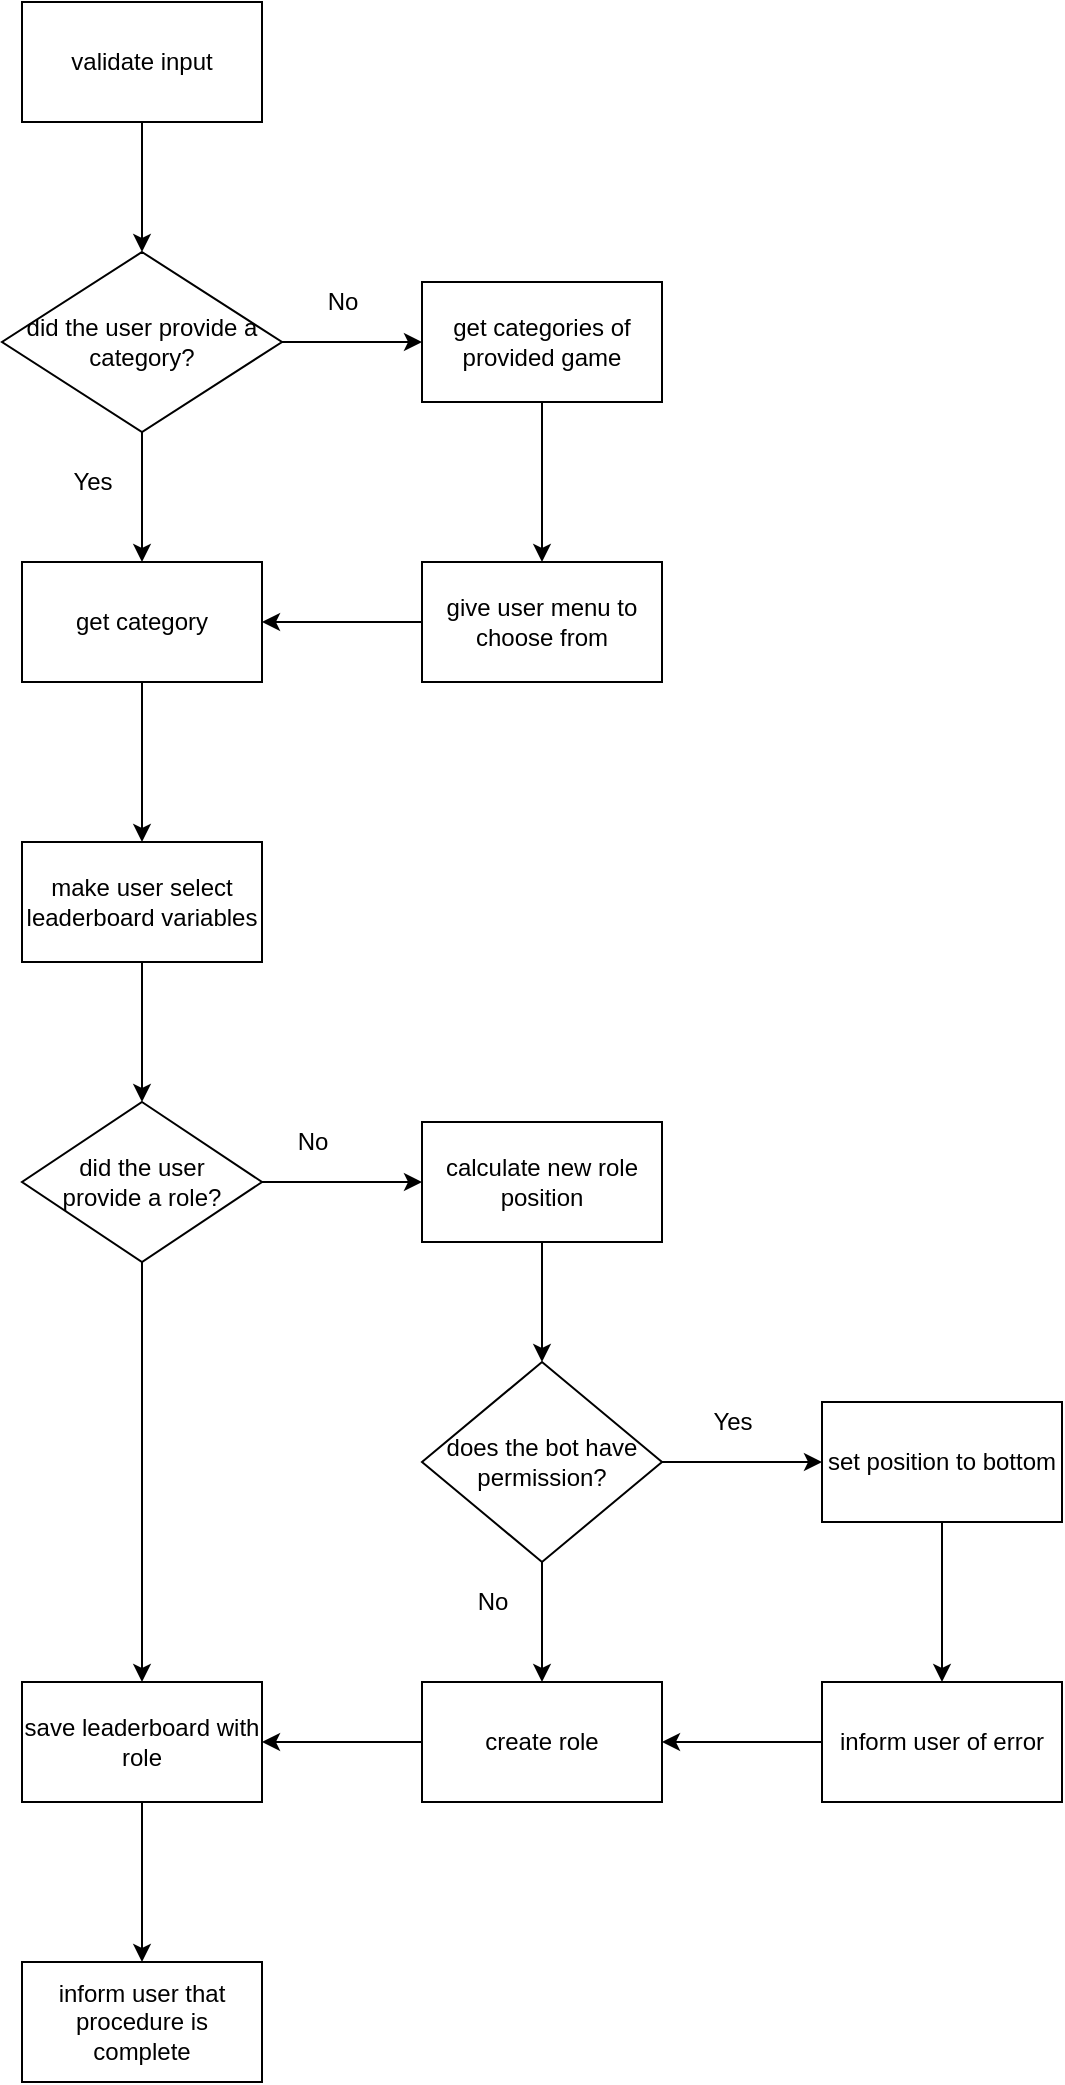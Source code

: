<mxfile>
    <diagram id="SEuTga2kHwQlcDlWTMwf" name="Page-1">
        <mxGraphModel dx="804" dy="305" grid="1" gridSize="10" guides="1" tooltips="1" connect="1" arrows="1" fold="1" page="1" pageScale="1" pageWidth="850" pageHeight="1100" math="0" shadow="0">
            <root>
                <mxCell id="0"/>
                <mxCell id="1" parent="0"/>
                <mxCell id="4" value="" style="edgeStyle=none;html=1;" edge="1" parent="1" source="2" target="15">
                    <mxGeometry relative="1" as="geometry">
                        <mxPoint x="410" y="250" as="targetPoint"/>
                    </mxGeometry>
                </mxCell>
                <mxCell id="2" value="validate input" style="whiteSpace=wrap;html=1;" vertex="1" parent="1">
                    <mxGeometry x="350" y="130" width="120" height="60" as="geometry"/>
                </mxCell>
                <mxCell id="6" value="" style="edgeStyle=none;html=1;exitX=1;exitY=0.5;exitDx=0;exitDy=0;" edge="1" parent="1" source="15" target="5">
                    <mxGeometry relative="1" as="geometry">
                        <mxPoint x="470" y="300" as="sourcePoint"/>
                    </mxGeometry>
                </mxCell>
                <mxCell id="12" value="" style="edgeStyle=none;html=1;exitX=0.5;exitY=1;exitDx=0;exitDy=0;" edge="1" parent="1" source="15" target="10">
                    <mxGeometry relative="1" as="geometry">
                        <mxPoint x="410" y="330" as="sourcePoint"/>
                    </mxGeometry>
                </mxCell>
                <mxCell id="9" value="" style="edgeStyle=none;html=1;" edge="1" parent="1" source="5" target="8">
                    <mxGeometry relative="1" as="geometry"/>
                </mxCell>
                <mxCell id="5" value="get categories of provided game" style="whiteSpace=wrap;html=1;" vertex="1" parent="1">
                    <mxGeometry x="550" y="270" width="120" height="60" as="geometry"/>
                </mxCell>
                <mxCell id="7" value="No" style="text;html=1;resizable=0;autosize=1;align=center;verticalAlign=middle;points=[];fillColor=none;strokeColor=none;rounded=0;" vertex="1" parent="1">
                    <mxGeometry x="495" y="270" width="30" height="20" as="geometry"/>
                </mxCell>
                <mxCell id="11" value="" style="edgeStyle=none;html=1;" edge="1" parent="1" source="8" target="10">
                    <mxGeometry relative="1" as="geometry"/>
                </mxCell>
                <mxCell id="8" value="give user menu to choose from" style="whiteSpace=wrap;html=1;" vertex="1" parent="1">
                    <mxGeometry x="550" y="410" width="120" height="60" as="geometry"/>
                </mxCell>
                <mxCell id="17" value="" style="edgeStyle=none;html=1;" edge="1" parent="1" source="10" target="16">
                    <mxGeometry relative="1" as="geometry"/>
                </mxCell>
                <mxCell id="10" value="get category" style="whiteSpace=wrap;html=1;" vertex="1" parent="1">
                    <mxGeometry x="350" y="410" width="120" height="60" as="geometry"/>
                </mxCell>
                <mxCell id="13" value="Yes" style="text;html=1;resizable=0;autosize=1;align=center;verticalAlign=middle;points=[];fillColor=none;strokeColor=none;rounded=0;" vertex="1" parent="1">
                    <mxGeometry x="370" y="360" width="30" height="20" as="geometry"/>
                </mxCell>
                <mxCell id="15" value="&lt;span&gt;did the user provide a category?&lt;/span&gt;" style="rhombus;whiteSpace=wrap;html=1;" vertex="1" parent="1">
                    <mxGeometry x="340" y="255" width="140" height="90" as="geometry"/>
                </mxCell>
                <mxCell id="21" value="" style="edgeStyle=none;html=1;" edge="1" parent="1" source="16" target="20">
                    <mxGeometry relative="1" as="geometry"/>
                </mxCell>
                <mxCell id="16" value="make user select leaderboard variables" style="whiteSpace=wrap;html=1;" vertex="1" parent="1">
                    <mxGeometry x="350" y="550" width="120" height="60" as="geometry"/>
                </mxCell>
                <mxCell id="23" value="" style="edgeStyle=none;html=1;" edge="1" parent="1" source="20" target="22">
                    <mxGeometry relative="1" as="geometry"/>
                </mxCell>
                <mxCell id="37" value="" style="edgeStyle=none;html=1;" edge="1" parent="1" source="20" target="36">
                    <mxGeometry relative="1" as="geometry"/>
                </mxCell>
                <mxCell id="20" value="did the user&lt;br&gt;provide a role?" style="rhombus;whiteSpace=wrap;html=1;" vertex="1" parent="1">
                    <mxGeometry x="350" y="680" width="120" height="80" as="geometry"/>
                </mxCell>
                <mxCell id="25" value="" style="edgeStyle=none;html=1;" edge="1" parent="1" source="22" target="24">
                    <mxGeometry relative="1" as="geometry"/>
                </mxCell>
                <mxCell id="22" value="calculate new role&lt;br&gt;position" style="whiteSpace=wrap;html=1;" vertex="1" parent="1">
                    <mxGeometry x="550" y="690" width="120" height="60" as="geometry"/>
                </mxCell>
                <mxCell id="27" value="" style="edgeStyle=none;html=1;" edge="1" parent="1" source="24" target="26">
                    <mxGeometry relative="1" as="geometry"/>
                </mxCell>
                <mxCell id="34" value="" style="edgeStyle=none;html=1;" edge="1" parent="1" source="24" target="32">
                    <mxGeometry relative="1" as="geometry"/>
                </mxCell>
                <mxCell id="24" value="does the bot have permission?" style="rhombus;whiteSpace=wrap;html=1;" vertex="1" parent="1">
                    <mxGeometry x="550" y="810" width="120" height="100" as="geometry"/>
                </mxCell>
                <mxCell id="31" value="" style="edgeStyle=none;html=1;" edge="1" parent="1" source="26" target="30">
                    <mxGeometry relative="1" as="geometry"/>
                </mxCell>
                <mxCell id="26" value="set position to bottom" style="whiteSpace=wrap;html=1;" vertex="1" parent="1">
                    <mxGeometry x="750" y="830" width="120" height="60" as="geometry"/>
                </mxCell>
                <mxCell id="28" value="No" style="text;html=1;resizable=0;autosize=1;align=center;verticalAlign=middle;points=[];fillColor=none;strokeColor=none;rounded=0;" vertex="1" parent="1">
                    <mxGeometry x="480" y="690" width="30" height="20" as="geometry"/>
                </mxCell>
                <mxCell id="29" value="Yes" style="text;html=1;resizable=0;autosize=1;align=center;verticalAlign=middle;points=[];fillColor=none;strokeColor=none;rounded=0;" vertex="1" parent="1">
                    <mxGeometry x="690" y="830" width="30" height="20" as="geometry"/>
                </mxCell>
                <mxCell id="33" value="" style="edgeStyle=none;html=1;" edge="1" parent="1" source="30" target="32">
                    <mxGeometry relative="1" as="geometry"/>
                </mxCell>
                <mxCell id="30" value="inform user of error" style="whiteSpace=wrap;html=1;" vertex="1" parent="1">
                    <mxGeometry x="750" y="970" width="120" height="60" as="geometry"/>
                </mxCell>
                <mxCell id="38" value="" style="edgeStyle=none;html=1;" edge="1" parent="1" source="32" target="36">
                    <mxGeometry relative="1" as="geometry"/>
                </mxCell>
                <mxCell id="32" value="create role" style="whiteSpace=wrap;html=1;" vertex="1" parent="1">
                    <mxGeometry x="550" y="970" width="120" height="60" as="geometry"/>
                </mxCell>
                <mxCell id="35" value="No" style="text;html=1;resizable=0;autosize=1;align=center;verticalAlign=middle;points=[];fillColor=none;strokeColor=none;rounded=0;" vertex="1" parent="1">
                    <mxGeometry x="570" y="920" width="30" height="20" as="geometry"/>
                </mxCell>
                <mxCell id="40" value="" style="edgeStyle=none;html=1;" edge="1" parent="1" source="36" target="39">
                    <mxGeometry relative="1" as="geometry"/>
                </mxCell>
                <mxCell id="36" value="save leaderboard with role" style="whiteSpace=wrap;html=1;" vertex="1" parent="1">
                    <mxGeometry x="350" y="970" width="120" height="60" as="geometry"/>
                </mxCell>
                <mxCell id="39" value="inform user that procedure is complete" style="whiteSpace=wrap;html=1;" vertex="1" parent="1">
                    <mxGeometry x="350" y="1110" width="120" height="60" as="geometry"/>
                </mxCell>
            </root>
        </mxGraphModel>
    </diagram>
</mxfile>